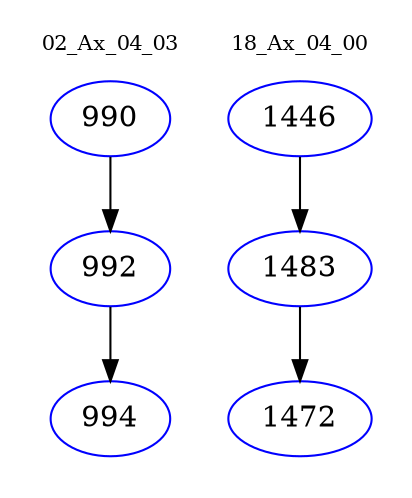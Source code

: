 digraph{
subgraph cluster_0 {
color = white
label = "02_Ax_04_03";
fontsize=10;
T0_990 [label="990", color="blue"]
T0_990 -> T0_992 [color="black"]
T0_992 [label="992", color="blue"]
T0_992 -> T0_994 [color="black"]
T0_994 [label="994", color="blue"]
}
subgraph cluster_1 {
color = white
label = "18_Ax_04_00";
fontsize=10;
T1_1446 [label="1446", color="blue"]
T1_1446 -> T1_1483 [color="black"]
T1_1483 [label="1483", color="blue"]
T1_1483 -> T1_1472 [color="black"]
T1_1472 [label="1472", color="blue"]
}
}

